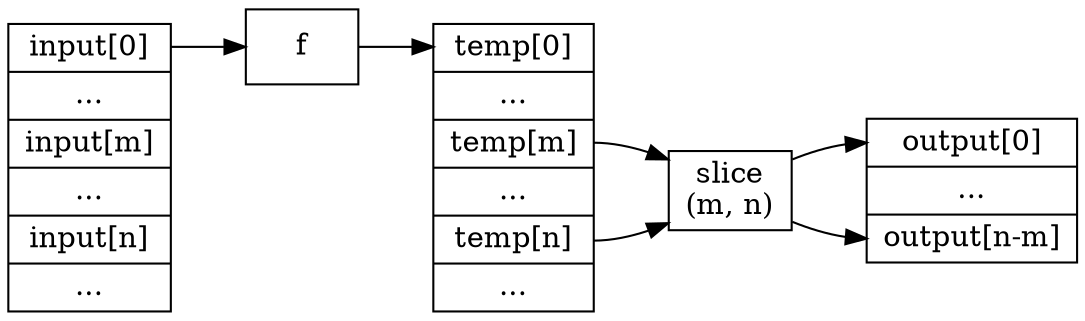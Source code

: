 digraph g {
        rankdir=LR;

        node[shape=record];

        input[shape=record, label="<p0> input[0] | ... | <p1> input[m] | ... | <p2> input[n] | ..."];
        map[label="f"];
        temp[shape=record, label="<p0> temp[0] | ... | <p1> temp[m] | ... | <p2> temp[n] | ..."];
        slice[label="slice\n(m, n)"];
        output[shape=record, label="<p0> output[0] | ... | <p1> output[n-m]"];

        input:p0 -> map;
        map -> temp:p0;
        temp:p1 -> slice;
        temp:p2 -> slice;
        slice -> output:p0;
        slice -> output:p1;
}